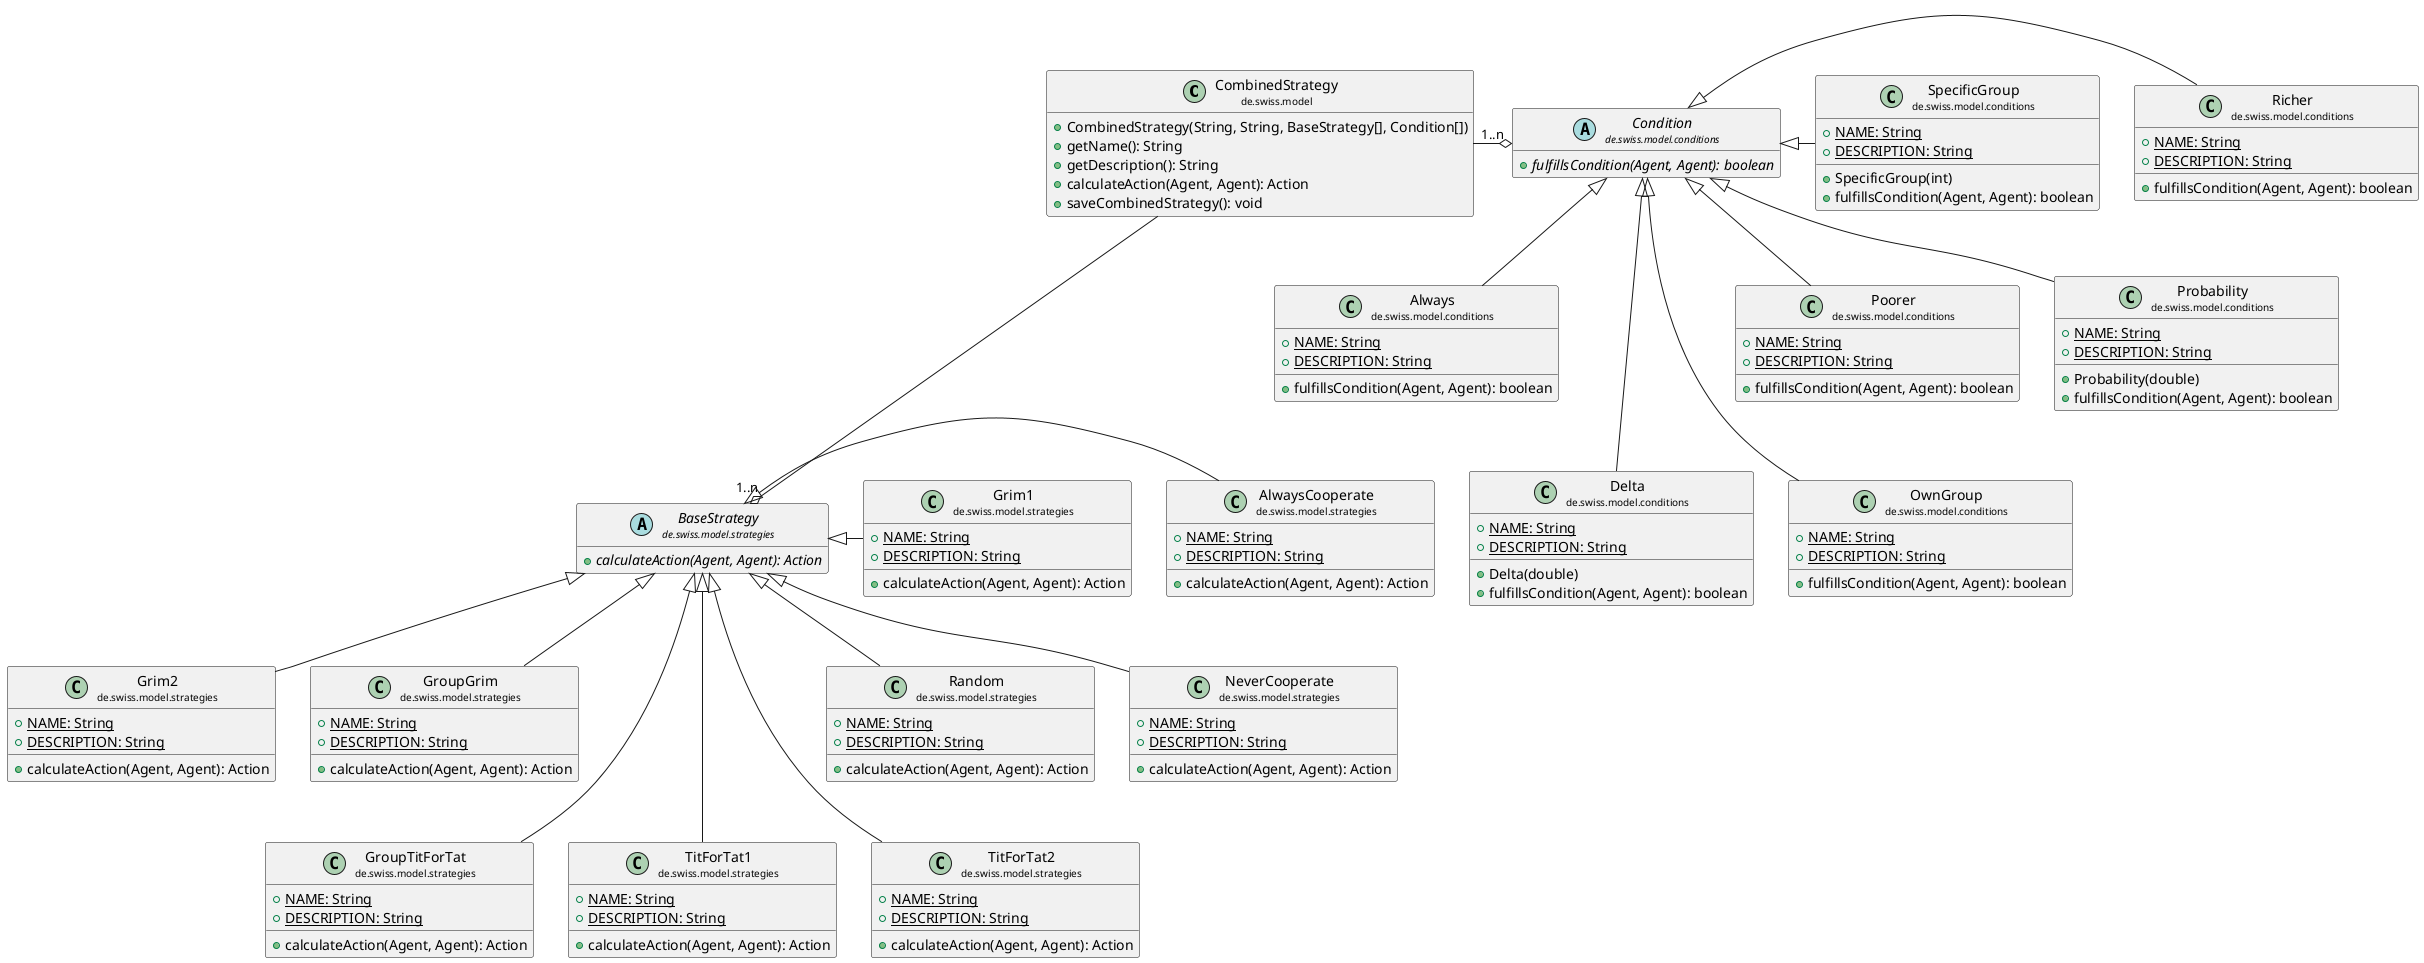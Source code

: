 @startuml

    set namespaceSeparator none
    hide empty fields
    hide empty methods

    class "<size:14>CombinedStrategy\n<size:10>de.swiss.model" as de.swiss.model.CombinedStrategy [[CombinedStrategy.html]] {
        +CombinedStrategy(String, String, BaseStrategy[], Condition[])
        +getName(): String
        +getDescription(): String
        +calculateAction(Agent, Agent): Action
        +saveCombinedStrategy(): void
    }

    class "<size:14>AlwaysCooperate\n<size:10>de.swiss.model.strategies" as de.swiss.model.strategies.AlwaysCooperate [[AlwaysCooperate.html]] {
        {static} +NAME: String
        {static} +DESCRIPTION: String
        +calculateAction(Agent, Agent): Action
    }

    class "<size:14>Grim1\n<size:10>de.swiss.model.strategies" as de.swiss.model.strategies.Grim1 [[Grim1.html]] {
        {static} +NAME: String
        {static} +DESCRIPTION: String
        +calculateAction(Agent, Agent): Action
    }

    class "<size:14>Grim2\n<size:10>de.swiss.model.strategies" as de.swiss.model.strategies.Grim2 [[Grim2.html]] {
        {static} +NAME: String
        {static} +DESCRIPTION: String
        +calculateAction(Agent, Agent): Action
    }

    class "<size:14>GroupGrim\n<size:10>de.swiss.model.strategies" as de.swiss.model.strategies.GroupGrim [[GroupGrim.html]] {
        {static} +NAME: String
        {static} +DESCRIPTION: String
        +calculateAction(Agent, Agent): Action
    }

    class "<size:14>GroupTitForTat\n<size:10>de.swiss.model.strategies" as de.swiss.model.strategies.GroupTitForTat [[GroupTitForTat.html]] {
        {static} +NAME: String
        {static} +DESCRIPTION: String
        +calculateAction(Agent, Agent): Action
    }

    class "<size:14>TitForTat1\n<size:10>de.swiss.model.strategies" as de.swiss.model.strategies.TitForTat1 [[TitForTat1.html]] {
        {static} +NAME: String
        {static} +DESCRIPTION: String
        +calculateAction(Agent, Agent): Action
    }

    class "<size:14>TitForTat2\n<size:10>de.swiss.model.strategies" as de.swiss.model.strategies.TitForTat2 [[TitForTat2.html]] {
        {static} +NAME: String
        {static} +DESCRIPTION: String
        +calculateAction(Agent, Agent): Action
    }

    class "<size:14>Random\n<size:10>de.swiss.model.strategies" as de.swiss.model.strategies.Random [[Random.html]] {
        {static} +NAME: String
        {static} +DESCRIPTION: String
        +calculateAction(Agent, Agent): Action
    }

    class "<size:14>NeverCooperate\n<size:10>de.swiss.model.strategies" as de.swiss.model.strategies.NeverCooperate [[NeverCooperate.html]] {
        {static} +NAME: String
        {static} +DESCRIPTION: String
        +calculateAction(Agent, Agent): Action
    }

    abstract class "<size:14>BaseStrategy\n<size:10>de.swiss.model.strategies" as de.swiss.model.strategies.BaseStrategy [[BaseStrategy.html]] {
        {abstract} +calculateAction(Agent, Agent): Action
    }

    abstract class "<size:14>Condition\n<size:10>de.swiss.model.conditions" as de.swiss.model.conditions.Condition [[Condition.html]] {
        {abstract} +fulfillsCondition(Agent, Agent): boolean
    }

    class "<size:14>Always\n<size:10>de.swiss.model.conditions" as de.swiss.model.conditions.Always [[Always.html]] {
        {static} +NAME: String
        {static} +DESCRIPTION: String
        +fulfillsCondition(Agent, Agent): boolean
    }

    class "<size:14>Delta\n<size:10>de.swiss.model.conditions" as de.swiss.model.conditions.Delta [[Delta.html]] {
        {static} +NAME: String
        {static} +DESCRIPTION: String
        +Delta(double)
        +fulfillsCondition(Agent, Agent): boolean
    }

    class "<size:14>OwnGroup\n<size:10>de.swiss.model.conditions" as de.swiss.model.conditions.OwnGroup [[OwnGroup.html]] {
        {static} +NAME: String
        {static} +DESCRIPTION: String
        +fulfillsCondition(Agent, Agent): boolean
    }

    class "<size:14>Poorer\n<size:10>de.swiss.model.conditions" as de.swiss.model.conditions.Poorer [[Poorer.html]] {
        {static} +NAME: String
        {static} +DESCRIPTION: String
        +fulfillsCondition(Agent, Agent): boolean
    }

    class "<size:14>Probability\n<size:10>de.swiss.model.conditions" as de.swiss.model.conditions.Probability [[Probability.html]] {
        {static} +NAME: String
        {static} +DESCRIPTION: String
        +Probability(double)
        +fulfillsCondition(Agent, Agent): boolean
    }

    class "<size:14>Richer\n<size:10>de.swiss.model.conditions" as de.swiss.model.conditions.Richer [[Richer.html]] {
        {static} +NAME: String
        {static} +DESCRIPTION: String
        +fulfillsCondition(Agent, Agent): boolean
    }

    class "<size:14>SpecificGroup\n<size:10>de.swiss.model.conditions" as de.swiss.model.conditions.SpecificGroup [[SpecificGroup.html]] {
        {static} +NAME: String
        {static} +DESCRIPTION: String
        +SpecificGroup(int)
        +fulfillsCondition(Agent, Agent): boolean
    }

    de.swiss.model.CombinedStrategy -o "1..n" de.swiss.model.conditions.Condition
    de.swiss.model.CombinedStrategy ---o "1..n" de.swiss.model.strategies.BaseStrategy

    de.swiss.model.strategies.BaseStrategy <|- de.swiss.model.strategies.AlwaysCooperate
    de.swiss.model.strategies.BaseStrategy <|- de.swiss.model.strategies.Grim1
    de.swiss.model.strategies.BaseStrategy <|-- de.swiss.model.strategies.Grim2
    de.swiss.model.strategies.BaseStrategy <|-- de.swiss.model.strategies.GroupGrim
    de.swiss.model.strategies.BaseStrategy <|--- de.swiss.model.strategies.GroupTitForTat
    de.swiss.model.strategies.BaseStrategy <|--- de.swiss.model.strategies.TitForTat1
    de.swiss.model.strategies.BaseStrategy <|--- de.swiss.model.strategies.TitForTat2
    de.swiss.model.strategies.BaseStrategy <|-- de.swiss.model.strategies.NeverCooperate
    de.swiss.model.strategies.BaseStrategy <|-- de.swiss.model.strategies.Random

    de.swiss.model.conditions.Condition <|-- de.swiss.model.conditions.Always
    de.swiss.model.conditions.Condition <|--- de.swiss.model.conditions.Delta
    de.swiss.model.conditions.Condition <|--- de.swiss.model.conditions.OwnGroup
    de.swiss.model.conditions.Condition <|-- de.swiss.model.conditions.Poorer
    de.swiss.model.conditions.Condition <|-- de.swiss.model.conditions.Probability
    de.swiss.model.conditions.Condition <|- de.swiss.model.conditions.Richer
    de.swiss.model.conditions.Condition <|- de.swiss.model.conditions.SpecificGroup


@enduml